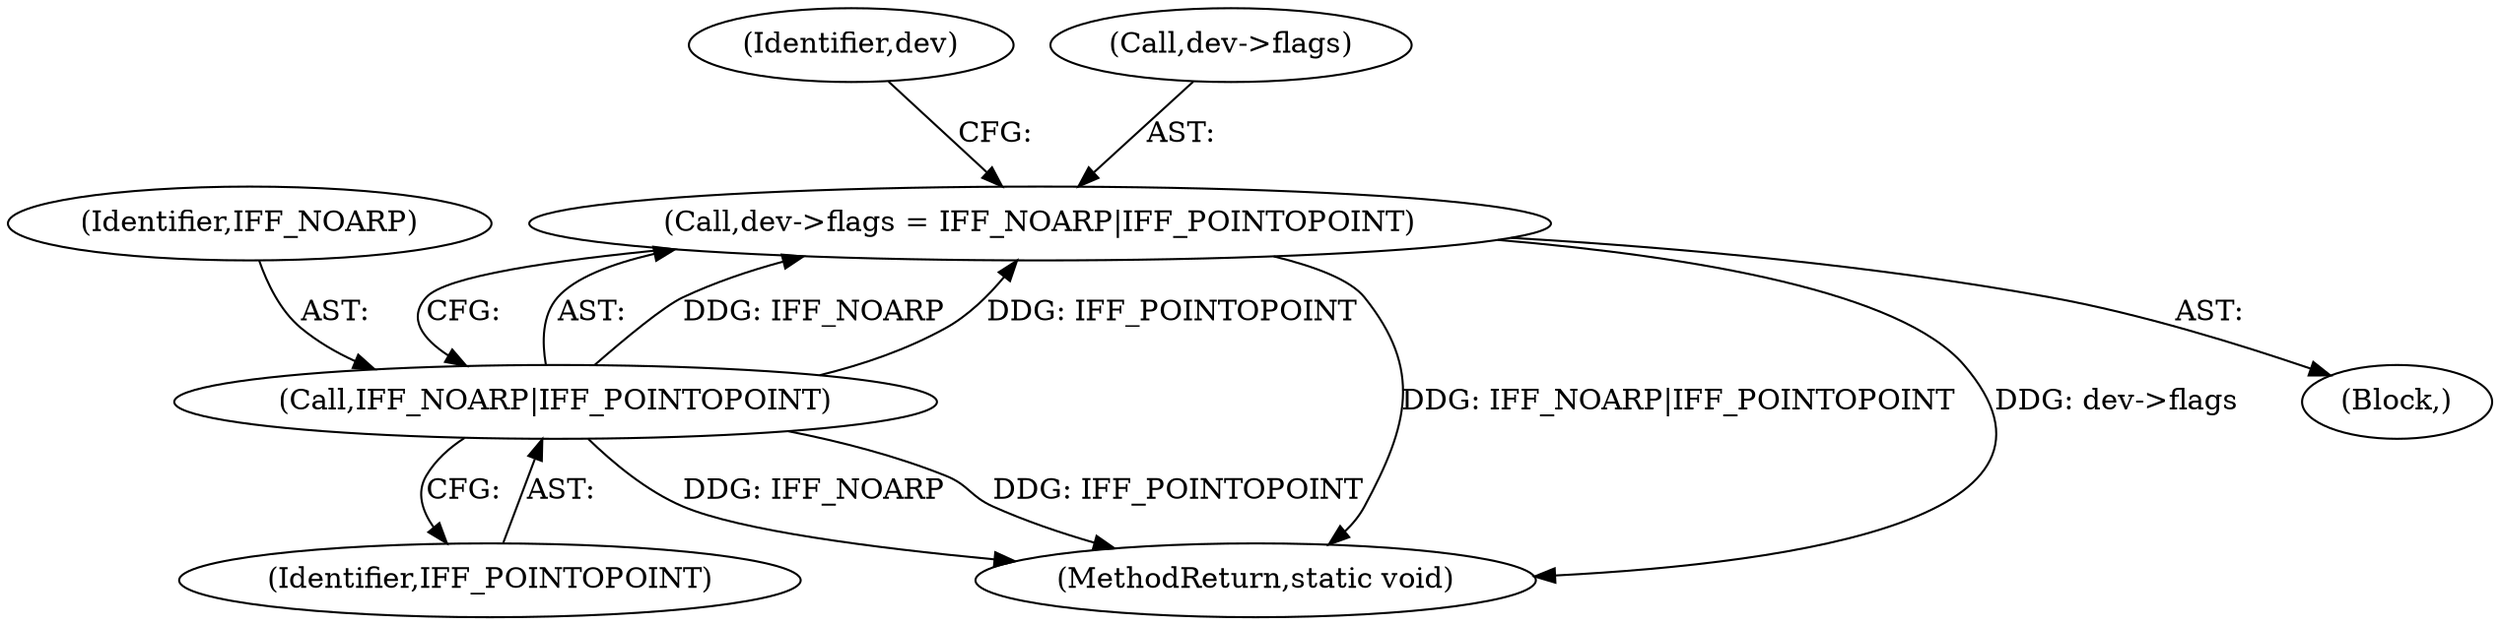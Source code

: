 digraph "0_linux_550fd08c2cebad61c548def135f67aba284c6162@pointer" {
"1000121" [label="(Call,dev->flags = IFF_NOARP|IFF_POINTOPOINT)"];
"1000125" [label="(Call,IFF_NOARP|IFF_POINTOPOINT)"];
"1000127" [label="(Identifier,IFF_POINTOPOINT)"];
"1000130" [label="(Identifier,dev)"];
"1000125" [label="(Call,IFF_NOARP|IFF_POINTOPOINT)"];
"1000113" [label="(Block,)"];
"1000288" [label="(MethodReturn,static void)"];
"1000122" [label="(Call,dev->flags)"];
"1000121" [label="(Call,dev->flags = IFF_NOARP|IFF_POINTOPOINT)"];
"1000126" [label="(Identifier,IFF_NOARP)"];
"1000121" -> "1000113"  [label="AST: "];
"1000121" -> "1000125"  [label="CFG: "];
"1000122" -> "1000121"  [label="AST: "];
"1000125" -> "1000121"  [label="AST: "];
"1000130" -> "1000121"  [label="CFG: "];
"1000121" -> "1000288"  [label="DDG: IFF_NOARP|IFF_POINTOPOINT"];
"1000121" -> "1000288"  [label="DDG: dev->flags"];
"1000125" -> "1000121"  [label="DDG: IFF_NOARP"];
"1000125" -> "1000121"  [label="DDG: IFF_POINTOPOINT"];
"1000125" -> "1000127"  [label="CFG: "];
"1000126" -> "1000125"  [label="AST: "];
"1000127" -> "1000125"  [label="AST: "];
"1000125" -> "1000288"  [label="DDG: IFF_NOARP"];
"1000125" -> "1000288"  [label="DDG: IFF_POINTOPOINT"];
}
